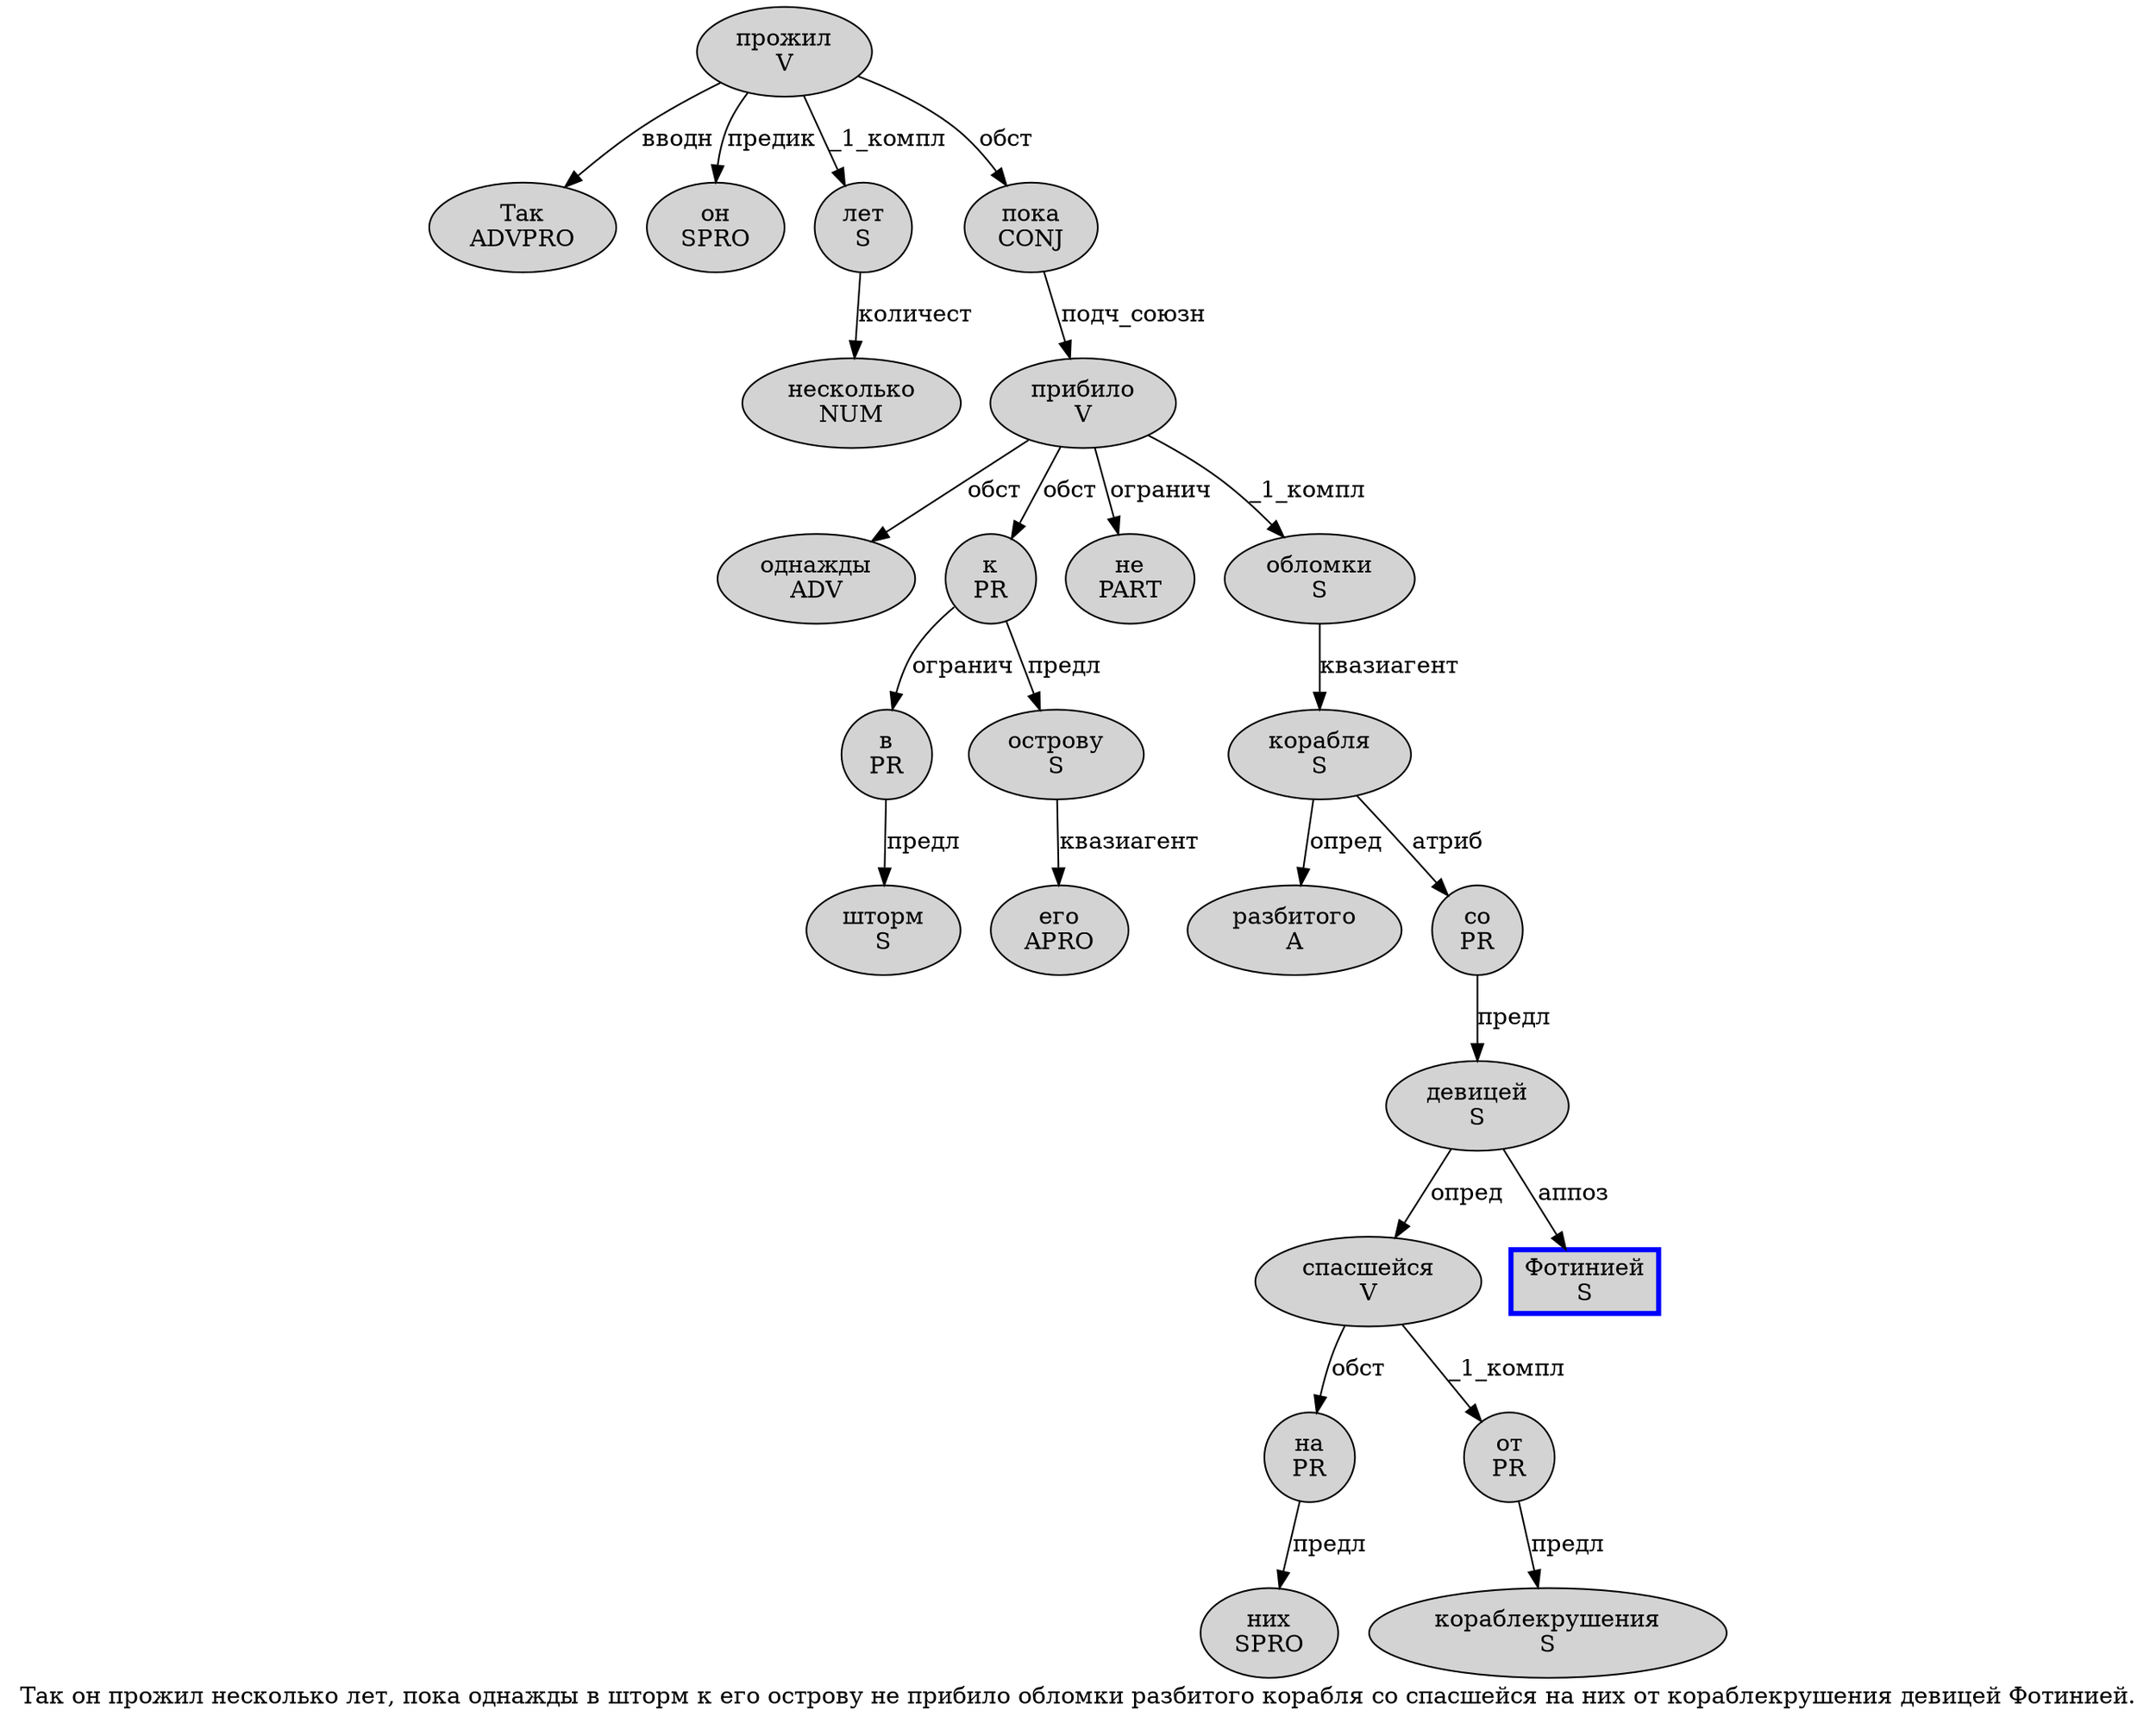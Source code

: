 digraph SENTENCE_674 {
	graph [label="Так он прожил несколько лет, пока однажды в шторм к его острову не прибило обломки разбитого корабля со спасшейся на них от кораблекрушения девицей Фотинией."]
	node [style=filled]
		0 [label="Так
ADVPRO" color="" fillcolor=lightgray penwidth=1 shape=ellipse]
		1 [label="он
SPRO" color="" fillcolor=lightgray penwidth=1 shape=ellipse]
		2 [label="прожил
V" color="" fillcolor=lightgray penwidth=1 shape=ellipse]
		3 [label="несколько
NUM" color="" fillcolor=lightgray penwidth=1 shape=ellipse]
		4 [label="лет
S" color="" fillcolor=lightgray penwidth=1 shape=ellipse]
		6 [label="пока
CONJ" color="" fillcolor=lightgray penwidth=1 shape=ellipse]
		7 [label="однажды
ADV" color="" fillcolor=lightgray penwidth=1 shape=ellipse]
		8 [label="в
PR" color="" fillcolor=lightgray penwidth=1 shape=ellipse]
		9 [label="шторм
S" color="" fillcolor=lightgray penwidth=1 shape=ellipse]
		10 [label="к
PR" color="" fillcolor=lightgray penwidth=1 shape=ellipse]
		11 [label="его
APRO" color="" fillcolor=lightgray penwidth=1 shape=ellipse]
		12 [label="острову
S" color="" fillcolor=lightgray penwidth=1 shape=ellipse]
		13 [label="не
PART" color="" fillcolor=lightgray penwidth=1 shape=ellipse]
		14 [label="прибило
V" color="" fillcolor=lightgray penwidth=1 shape=ellipse]
		15 [label="обломки
S" color="" fillcolor=lightgray penwidth=1 shape=ellipse]
		16 [label="разбитого
A" color="" fillcolor=lightgray penwidth=1 shape=ellipse]
		17 [label="корабля
S" color="" fillcolor=lightgray penwidth=1 shape=ellipse]
		18 [label="со
PR" color="" fillcolor=lightgray penwidth=1 shape=ellipse]
		19 [label="спасшейся
V" color="" fillcolor=lightgray penwidth=1 shape=ellipse]
		20 [label="на
PR" color="" fillcolor=lightgray penwidth=1 shape=ellipse]
		21 [label="них
SPRO" color="" fillcolor=lightgray penwidth=1 shape=ellipse]
		22 [label="от
PR" color="" fillcolor=lightgray penwidth=1 shape=ellipse]
		23 [label="кораблекрушения
S" color="" fillcolor=lightgray penwidth=1 shape=ellipse]
		24 [label="девицей
S" color="" fillcolor=lightgray penwidth=1 shape=ellipse]
		25 [label="Фотинией
S" color=blue fillcolor=lightgray penwidth=3 shape=box]
			14 -> 7 [label="обст"]
			14 -> 10 [label="обст"]
			14 -> 13 [label="огранич"]
			14 -> 15 [label="_1_компл"]
			10 -> 8 [label="огранич"]
			10 -> 12 [label="предл"]
			12 -> 11 [label="квазиагент"]
			22 -> 23 [label="предл"]
			24 -> 19 [label="опред"]
			24 -> 25 [label="аппоз"]
			8 -> 9 [label="предл"]
			19 -> 20 [label="обст"]
			19 -> 22 [label="_1_компл"]
			15 -> 17 [label="квазиагент"]
			6 -> 14 [label="подч_союзн"]
			2 -> 0 [label="вводн"]
			2 -> 1 [label="предик"]
			2 -> 4 [label="_1_компл"]
			2 -> 6 [label="обст"]
			4 -> 3 [label="количест"]
			20 -> 21 [label="предл"]
			17 -> 16 [label="опред"]
			17 -> 18 [label="атриб"]
			18 -> 24 [label="предл"]
}